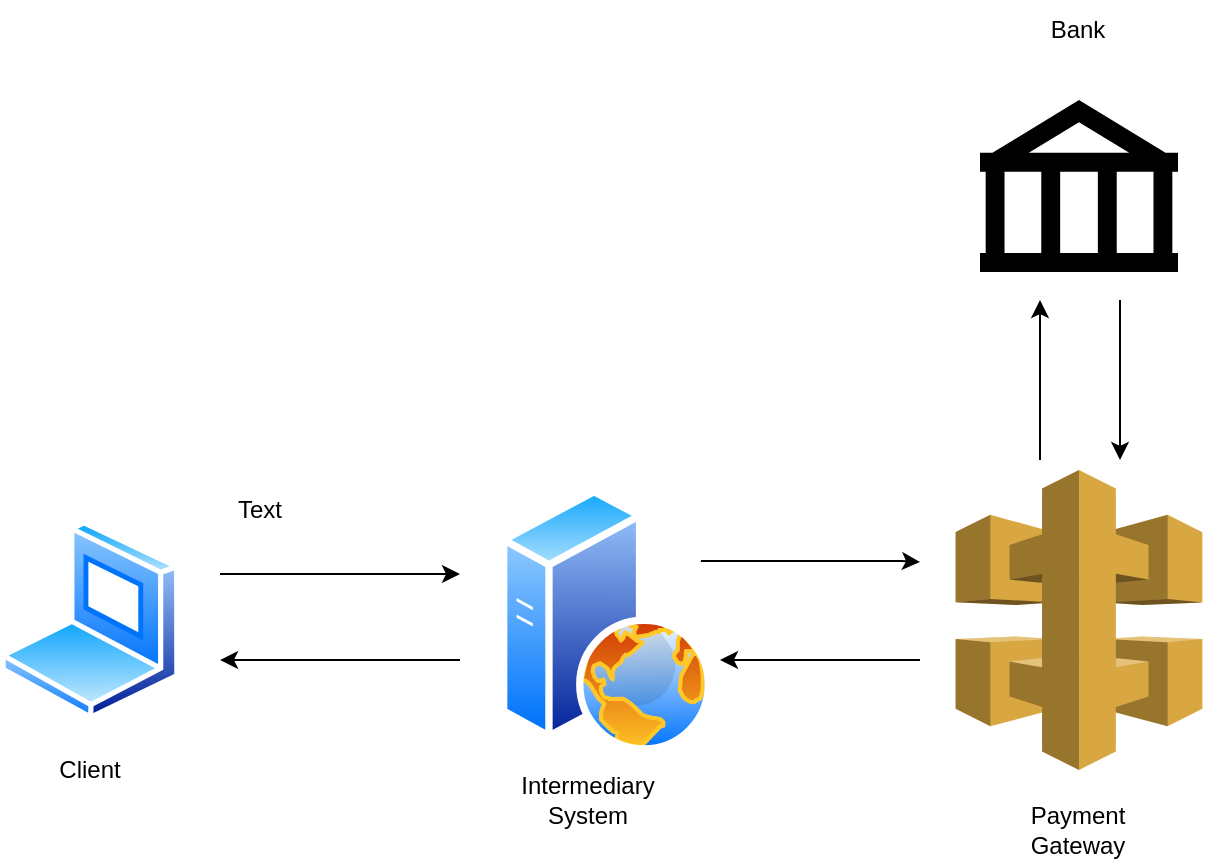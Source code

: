 <mxfile version="23.1.5" type="github">
  <diagram name="Halaman-1" id="dGs4Clej9PPigDJ_YoBb">
    <mxGraphModel dx="1221" dy="725" grid="1" gridSize="10" guides="1" tooltips="1" connect="1" arrows="1" fold="1" page="1" pageScale="1" pageWidth="827" pageHeight="1169" math="0" shadow="0">
      <root>
        <mxCell id="0" />
        <mxCell id="1" parent="0" />
        <mxCell id="l5KLWoDonwK4JVmG3Rjt-6" style="edgeStyle=orthogonalEdgeStyle;rounded=0;orthogonalLoop=1;jettySize=auto;html=1;" edge="1" parent="1">
          <mxGeometry relative="1" as="geometry">
            <mxPoint x="200" y="517" as="sourcePoint" />
            <mxPoint x="320" y="517" as="targetPoint" />
            <Array as="points">
              <mxPoint x="210" y="517" />
              <mxPoint x="210" y="517" />
            </Array>
          </mxGeometry>
        </mxCell>
        <mxCell id="l5KLWoDonwK4JVmG3Rjt-1" value="" style="image;aspect=fixed;perimeter=ellipsePerimeter;html=1;align=center;shadow=0;dashed=0;spacingTop=3;image=img/lib/active_directory/laptop_client.svg;" vertex="1" parent="1">
          <mxGeometry x="90" y="490" width="90" height="100" as="geometry" />
        </mxCell>
        <mxCell id="l5KLWoDonwK4JVmG3Rjt-7" style="edgeStyle=orthogonalEdgeStyle;rounded=0;orthogonalLoop=1;jettySize=auto;html=1;exitX=1;exitY=0.25;exitDx=0;exitDy=0;" edge="1" parent="1" source="l5KLWoDonwK4JVmG3Rjt-2">
          <mxGeometry relative="1" as="geometry">
            <mxPoint x="550" y="511" as="targetPoint" />
            <Array as="points">
              <mxPoint x="540" y="511" />
              <mxPoint x="540" y="511" />
            </Array>
          </mxGeometry>
        </mxCell>
        <mxCell id="l5KLWoDonwK4JVmG3Rjt-2" value="" style="image;aspect=fixed;perimeter=ellipsePerimeter;html=1;align=center;shadow=0;dashed=0;spacingTop=3;image=img/lib/active_directory/web_server.svg;" vertex="1" parent="1">
          <mxGeometry x="340" y="473.75" width="106" height="132.5" as="geometry" />
        </mxCell>
        <mxCell id="l5KLWoDonwK4JVmG3Rjt-3" value="" style="outlineConnect=0;dashed=0;verticalLabelPosition=bottom;verticalAlign=top;align=center;html=1;shape=mxgraph.aws3.api_gateway;fillColor=#D9A741;gradientColor=none;" vertex="1" parent="1">
          <mxGeometry x="567.8" y="465" width="123.39" height="150" as="geometry" />
        </mxCell>
        <mxCell id="l5KLWoDonwK4JVmG3Rjt-5" value="" style="shape=mxgraph.signs.travel.bank;html=1;pointerEvents=1;fillColor=#000000;strokeColor=none;verticalLabelPosition=bottom;verticalAlign=top;align=center;" vertex="1" parent="1">
          <mxGeometry x="580" y="280" width="99" height="86" as="geometry" />
        </mxCell>
        <mxCell id="l5KLWoDonwK4JVmG3Rjt-8" style="edgeStyle=orthogonalEdgeStyle;rounded=0;orthogonalLoop=1;jettySize=auto;html=1;" edge="1" parent="1">
          <mxGeometry relative="1" as="geometry">
            <mxPoint x="610" y="460" as="sourcePoint" />
            <mxPoint x="610" y="380" as="targetPoint" />
          </mxGeometry>
        </mxCell>
        <mxCell id="l5KLWoDonwK4JVmG3Rjt-9" style="edgeStyle=orthogonalEdgeStyle;rounded=0;orthogonalLoop=1;jettySize=auto;html=1;endArrow=none;endFill=0;startArrow=classic;startFill=1;" edge="1" parent="1">
          <mxGeometry relative="1" as="geometry">
            <mxPoint x="650" y="460" as="sourcePoint" />
            <mxPoint x="650" y="380" as="targetPoint" />
            <Array as="points">
              <mxPoint x="650" y="410" />
              <mxPoint x="650" y="410" />
            </Array>
          </mxGeometry>
        </mxCell>
        <mxCell id="l5KLWoDonwK4JVmG3Rjt-10" style="edgeStyle=orthogonalEdgeStyle;rounded=0;orthogonalLoop=1;jettySize=auto;html=1;endArrow=none;endFill=0;startArrow=classic;startFill=1;" edge="1" parent="1">
          <mxGeometry relative="1" as="geometry">
            <mxPoint x="450" y="560" as="sourcePoint" />
            <mxPoint x="550" y="560" as="targetPoint" />
            <Array as="points">
              <mxPoint x="540" y="560" />
              <mxPoint x="540" y="560" />
            </Array>
          </mxGeometry>
        </mxCell>
        <mxCell id="l5KLWoDonwK4JVmG3Rjt-11" style="edgeStyle=orthogonalEdgeStyle;rounded=0;orthogonalLoop=1;jettySize=auto;html=1;endArrow=none;endFill=0;startArrow=classic;startFill=1;" edge="1" parent="1">
          <mxGeometry relative="1" as="geometry">
            <mxPoint x="200" y="560.03" as="sourcePoint" />
            <mxPoint x="320" y="560.03" as="targetPoint" />
            <Array as="points">
              <mxPoint x="210" y="560.03" />
              <mxPoint x="210" y="560.03" />
            </Array>
          </mxGeometry>
        </mxCell>
        <mxCell id="l5KLWoDonwK4JVmG3Rjt-12" value="Text" style="text;html=1;align=center;verticalAlign=middle;whiteSpace=wrap;rounded=0;" vertex="1" parent="1">
          <mxGeometry x="190" y="470" width="60" height="30" as="geometry" />
        </mxCell>
        <mxCell id="l5KLWoDonwK4JVmG3Rjt-13" value="Client" style="text;html=1;align=center;verticalAlign=middle;whiteSpace=wrap;rounded=0;" vertex="1" parent="1">
          <mxGeometry x="105" y="600" width="60" height="30" as="geometry" />
        </mxCell>
        <mxCell id="l5KLWoDonwK4JVmG3Rjt-14" value="Intermediary System" style="text;html=1;align=center;verticalAlign=middle;whiteSpace=wrap;rounded=0;" vertex="1" parent="1">
          <mxGeometry x="354" y="615" width="60" height="30" as="geometry" />
        </mxCell>
        <mxCell id="l5KLWoDonwK4JVmG3Rjt-15" value="Payment Gateway" style="text;html=1;align=center;verticalAlign=middle;whiteSpace=wrap;rounded=0;" vertex="1" parent="1">
          <mxGeometry x="599.49" y="630" width="60" height="30" as="geometry" />
        </mxCell>
        <mxCell id="l5KLWoDonwK4JVmG3Rjt-16" value="Bank" style="text;html=1;align=center;verticalAlign=middle;whiteSpace=wrap;rounded=0;" vertex="1" parent="1">
          <mxGeometry x="599.49" y="230" width="60" height="30" as="geometry" />
        </mxCell>
      </root>
    </mxGraphModel>
  </diagram>
</mxfile>
